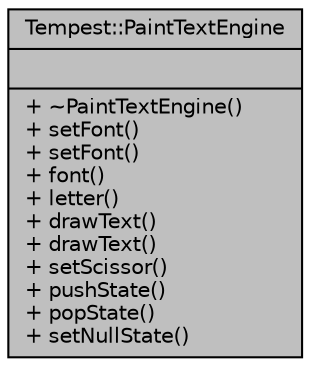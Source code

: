digraph "Tempest::PaintTextEngine"
{
  edge [fontname="Helvetica",fontsize="10",labelfontname="Helvetica",labelfontsize="10"];
  node [fontname="Helvetica",fontsize="10",shape=record];
  Node2 [label="{Tempest::PaintTextEngine\n||+ ~PaintTextEngine()\l+ setFont()\l+ setFont()\l+ font()\l+ letter()\l+ drawText()\l+ drawText()\l+ setScissor()\l+ pushState()\l+ popState()\l+ setNullState()\l}",height=0.2,width=0.4,color="black", fillcolor="grey75", style="filled", fontcolor="black"];
}
